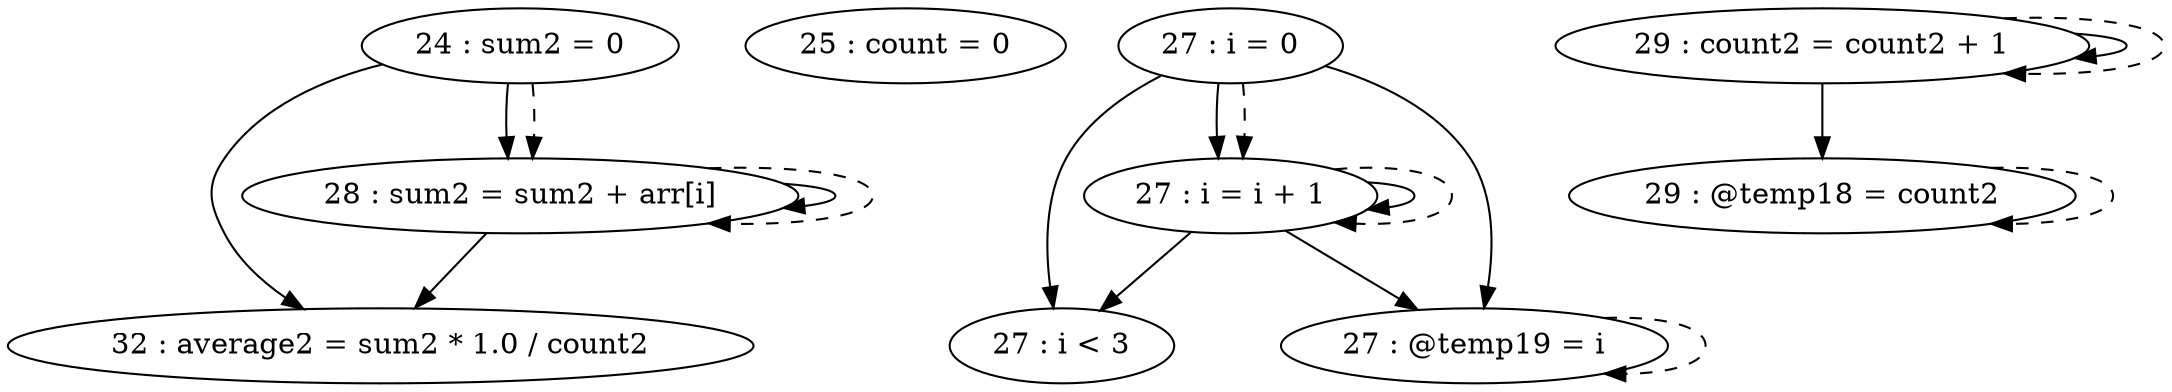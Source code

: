 digraph G {
"24 : sum2 = 0"
"24 : sum2 = 0" -> "32 : average2 = sum2 * 1.0 / count2"
"24 : sum2 = 0" -> "28 : sum2 = sum2 + arr[i]"
"24 : sum2 = 0" -> "28 : sum2 = sum2 + arr[i]" [style=dashed]
"25 : count = 0"
"27 : i = 0"
"27 : i = 0" -> "27 : i = i + 1"
"27 : i = 0" -> "27 : i < 3"
"27 : i = 0" -> "27 : @temp19 = i"
"27 : i = 0" -> "27 : i = i + 1" [style=dashed]
"27 : i < 3"
"28 : sum2 = sum2 + arr[i]"
"28 : sum2 = sum2 + arr[i]" -> "32 : average2 = sum2 * 1.0 / count2"
"28 : sum2 = sum2 + arr[i]" -> "28 : sum2 = sum2 + arr[i]"
"28 : sum2 = sum2 + arr[i]" -> "28 : sum2 = sum2 + arr[i]" [style=dashed]
"29 : @temp18 = count2"
"29 : @temp18 = count2" -> "29 : @temp18 = count2" [style=dashed]
"29 : count2 = count2 + 1"
"29 : count2 = count2 + 1" -> "29 : count2 = count2 + 1"
"29 : count2 = count2 + 1" -> "29 : @temp18 = count2"
"29 : count2 = count2 + 1" -> "29 : count2 = count2 + 1" [style=dashed]
"27 : @temp19 = i"
"27 : @temp19 = i" -> "27 : @temp19 = i" [style=dashed]
"27 : i = i + 1"
"27 : i = i + 1" -> "27 : i = i + 1"
"27 : i = i + 1" -> "27 : i < 3"
"27 : i = i + 1" -> "27 : @temp19 = i"
"27 : i = i + 1" -> "27 : i = i + 1" [style=dashed]
"32 : average2 = sum2 * 1.0 / count2"
}